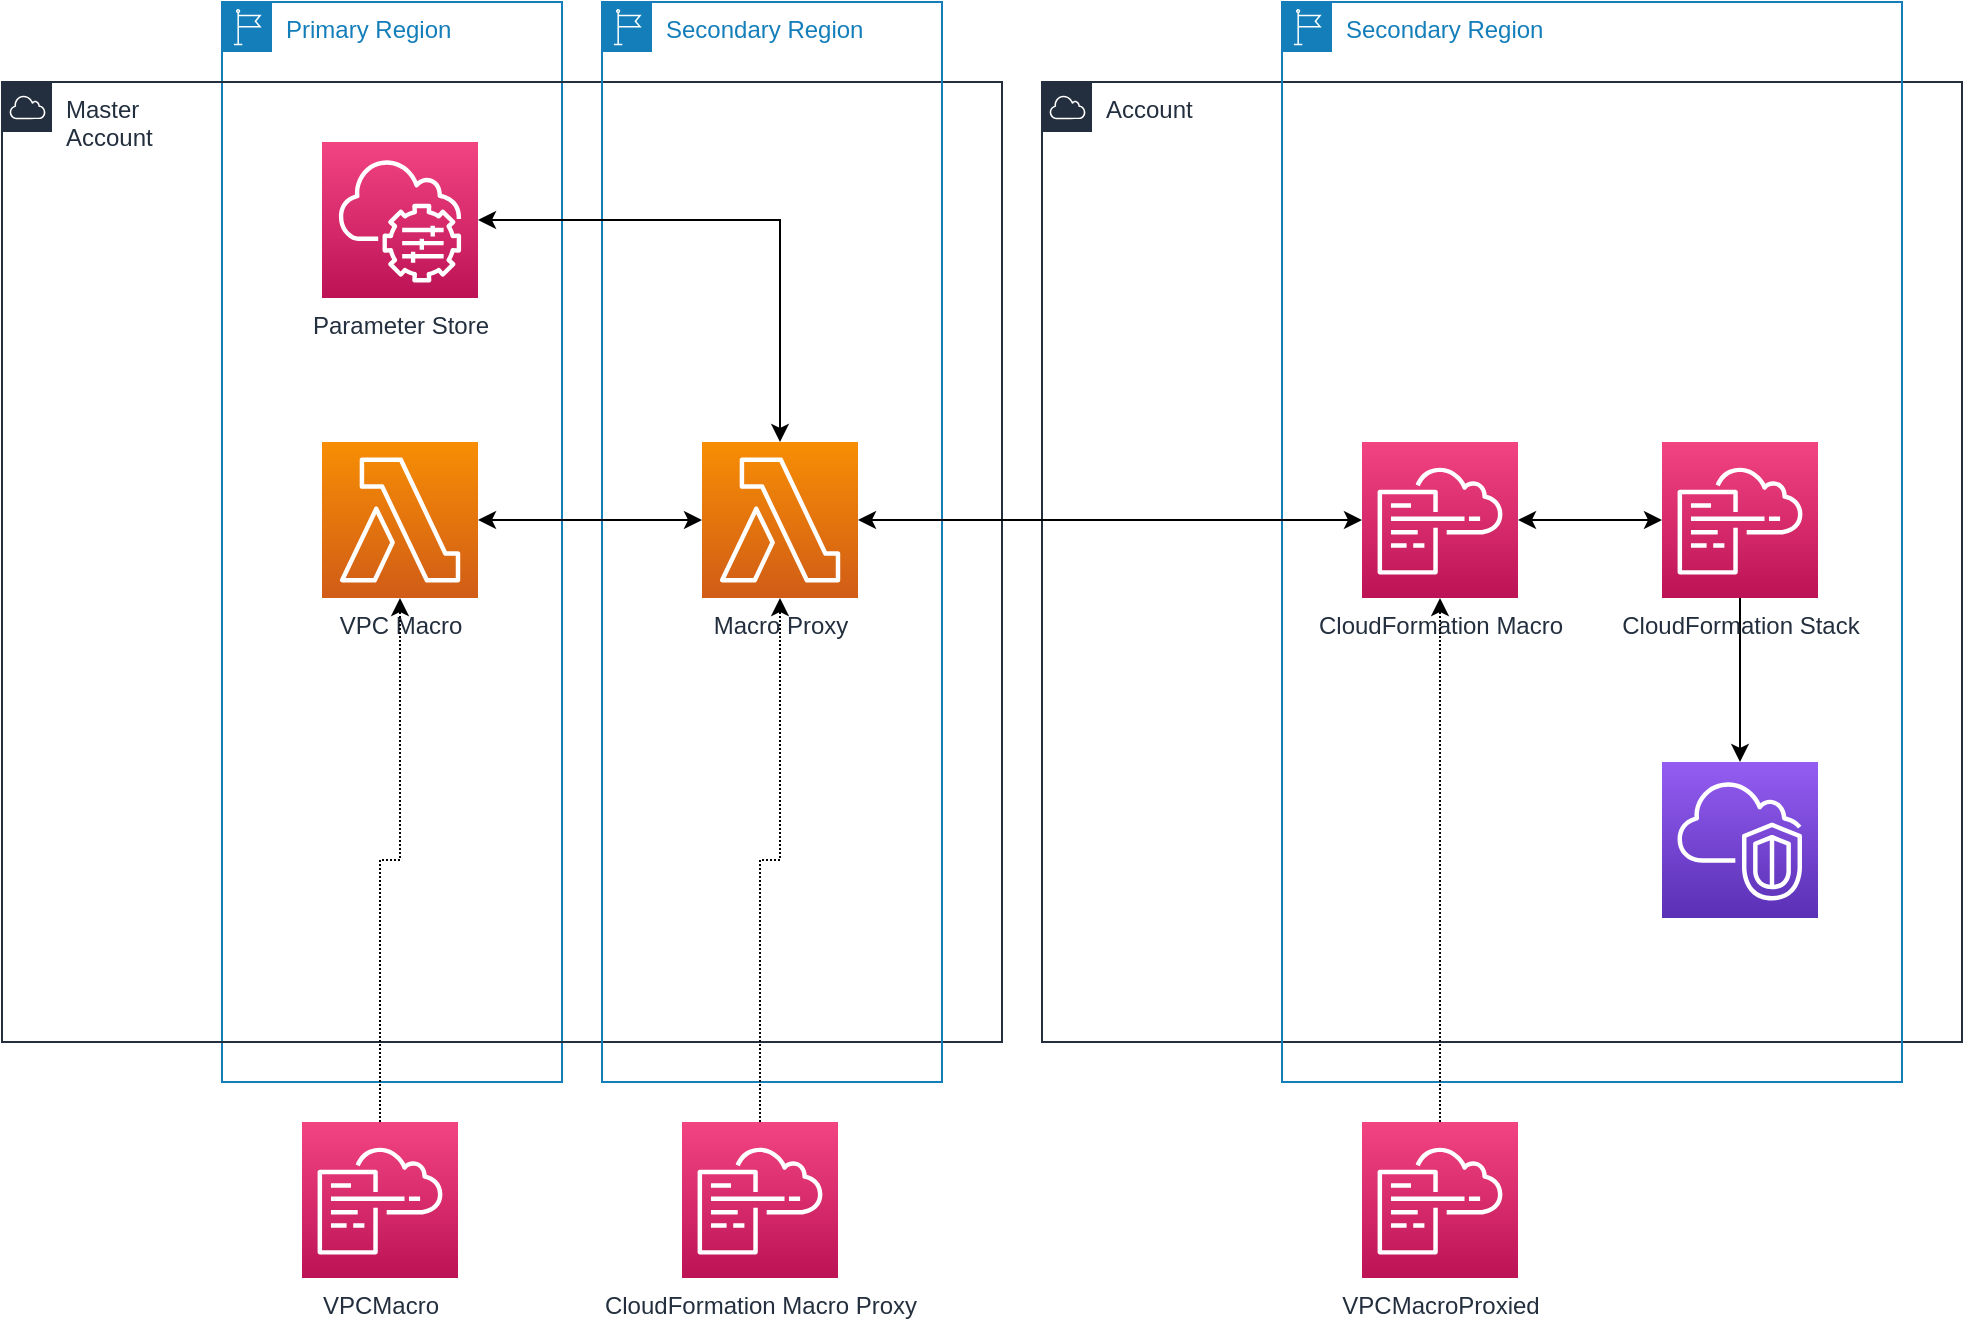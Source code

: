 <mxfile version="12.9.3" type="device"><diagram id="yEWOwLYGrMozBnESxQ81" name="Page-1"><mxGraphModel dx="1296" dy="1204" grid="1" gridSize="10" guides="1" tooltips="1" connect="1" arrows="1" fold="1" page="1" pageScale="1" pageWidth="1169" pageHeight="827" math="0" shadow="0"><root><mxCell id="0"/><mxCell id="1" parent="0"/><mxCell id="1NHxQNBxNPS8hqE18sMJ-8" value="Account" style="points=[[0,0],[0.25,0],[0.5,0],[0.75,0],[1,0],[1,0.25],[1,0.5],[1,0.75],[1,1],[0.75,1],[0.5,1],[0.25,1],[0,1],[0,0.75],[0,0.5],[0,0.25]];outlineConnect=0;gradientColor=none;html=1;whiteSpace=wrap;fontSize=12;fontStyle=0;shape=mxgraph.aws4.group;grIcon=mxgraph.aws4.group_aws_cloud;strokeColor=#232F3E;fillColor=none;verticalAlign=top;align=left;spacingLeft=30;fontColor=#232F3E;dashed=0;" vertex="1" parent="1"><mxGeometry x="580" y="80" width="460" height="480" as="geometry"/></mxCell><mxCell id="1NHxQNBxNPS8hqE18sMJ-9" value="Secondary Region" style="points=[[0,0],[0.25,0],[0.5,0],[0.75,0],[1,0],[1,0.25],[1,0.5],[1,0.75],[1,1],[0.75,1],[0.5,1],[0.25,1],[0,1],[0,0.75],[0,0.5],[0,0.25]];outlineConnect=0;gradientColor=none;html=1;whiteSpace=wrap;fontSize=12;fontStyle=0;shape=mxgraph.aws4.group;grIcon=mxgraph.aws4.group_region;strokeColor=#147EBA;fillColor=none;verticalAlign=top;align=left;spacingLeft=30;fontColor=#147EBA;dashed=0;" vertex="1" parent="1"><mxGeometry x="700" y="40" width="310" height="540" as="geometry"/></mxCell><mxCell id="1NHxQNBxNPS8hqE18sMJ-19" value="Primary Region" style="points=[[0,0],[0.25,0],[0.5,0],[0.75,0],[1,0],[1,0.25],[1,0.5],[1,0.75],[1,1],[0.75,1],[0.5,1],[0.25,1],[0,1],[0,0.75],[0,0.5],[0,0.25]];outlineConnect=0;gradientColor=none;html=1;whiteSpace=wrap;fontSize=12;fontStyle=0;shape=mxgraph.aws4.group;grIcon=mxgraph.aws4.group_region;strokeColor=#147EBA;fillColor=none;verticalAlign=top;align=left;spacingLeft=30;fontColor=#147EBA;dashed=0;" vertex="1" parent="1"><mxGeometry x="170" y="40" width="170" height="540" as="geometry"/></mxCell><mxCell id="1NHxQNBxNPS8hqE18sMJ-15" value="Master&lt;br&gt;Account" style="points=[[0,0],[0.25,0],[0.5,0],[0.75,0],[1,0],[1,0.25],[1,0.5],[1,0.75],[1,1],[0.75,1],[0.5,1],[0.25,1],[0,1],[0,0.75],[0,0.5],[0,0.25]];outlineConnect=0;gradientColor=none;html=1;whiteSpace=wrap;fontSize=12;fontStyle=0;shape=mxgraph.aws4.group;grIcon=mxgraph.aws4.group_aws_cloud;strokeColor=#232F3E;fillColor=none;verticalAlign=top;align=left;spacingLeft=30;fontColor=#232F3E;dashed=0;" vertex="1" parent="1"><mxGeometry x="60" y="80" width="500" height="480" as="geometry"/></mxCell><mxCell id="1NHxQNBxNPS8hqE18sMJ-16" value="Secondary Region" style="points=[[0,0],[0.25,0],[0.5,0],[0.75,0],[1,0],[1,0.25],[1,0.5],[1,0.75],[1,1],[0.75,1],[0.5,1],[0.25,1],[0,1],[0,0.75],[0,0.5],[0,0.25]];outlineConnect=0;gradientColor=none;html=1;whiteSpace=wrap;fontSize=12;fontStyle=0;shape=mxgraph.aws4.group;grIcon=mxgraph.aws4.group_region;strokeColor=#147EBA;fillColor=none;verticalAlign=top;align=left;spacingLeft=30;fontColor=#147EBA;dashed=0;" vertex="1" parent="1"><mxGeometry x="360" y="40" width="170" height="540" as="geometry"/></mxCell><mxCell id="1NHxQNBxNPS8hqE18sMJ-4" style="edgeStyle=orthogonalEdgeStyle;rounded=0;orthogonalLoop=1;jettySize=auto;html=1;" edge="1" parent="1" source="1NHxQNBxNPS8hqE18sMJ-1" target="1NHxQNBxNPS8hqE18sMJ-2"><mxGeometry relative="1" as="geometry"/></mxCell><mxCell id="1NHxQNBxNPS8hqE18sMJ-5" style="edgeStyle=orthogonalEdgeStyle;rounded=0;orthogonalLoop=1;jettySize=auto;html=1;startArrow=classic;startFill=1;" edge="1" parent="1" source="1NHxQNBxNPS8hqE18sMJ-6" target="1NHxQNBxNPS8hqE18sMJ-3"><mxGeometry relative="1" as="geometry"/></mxCell><mxCell id="1NHxQNBxNPS8hqE18sMJ-1" value="CloudFormation Stack" style="outlineConnect=0;fontColor=#232F3E;gradientColor=#F34482;gradientDirection=north;fillColor=#BC1356;strokeColor=#ffffff;dashed=0;verticalLabelPosition=bottom;verticalAlign=top;align=center;html=1;fontSize=12;fontStyle=0;aspect=fixed;shape=mxgraph.aws4.resourceIcon;resIcon=mxgraph.aws4.cloudformation;" vertex="1" parent="1"><mxGeometry x="890" y="260" width="78" height="78" as="geometry"/></mxCell><mxCell id="1NHxQNBxNPS8hqE18sMJ-2" value="" style="outlineConnect=0;fontColor=#232F3E;gradientColor=#945DF2;gradientDirection=north;fillColor=#5A30B5;strokeColor=#ffffff;dashed=0;verticalLabelPosition=bottom;verticalAlign=top;align=center;html=1;fontSize=12;fontStyle=0;aspect=fixed;shape=mxgraph.aws4.resourceIcon;resIcon=mxgraph.aws4.vpc;" vertex="1" parent="1"><mxGeometry x="890" y="420" width="78" height="78" as="geometry"/></mxCell><mxCell id="1NHxQNBxNPS8hqE18sMJ-18" style="edgeStyle=orthogonalEdgeStyle;rounded=0;orthogonalLoop=1;jettySize=auto;html=1;startArrow=classic;startFill=1;" edge="1" parent="1" source="1NHxQNBxNPS8hqE18sMJ-3" target="1NHxQNBxNPS8hqE18sMJ-17"><mxGeometry relative="1" as="geometry"><Array as="points"><mxPoint x="449" y="149"/></Array></mxGeometry></mxCell><mxCell id="1NHxQNBxNPS8hqE18sMJ-21" style="edgeStyle=orthogonalEdgeStyle;rounded=0;orthogonalLoop=1;jettySize=auto;html=1;startArrow=classic;startFill=1;" edge="1" parent="1" source="1NHxQNBxNPS8hqE18sMJ-3" target="1NHxQNBxNPS8hqE18sMJ-20"><mxGeometry relative="1" as="geometry"/></mxCell><mxCell id="1NHxQNBxNPS8hqE18sMJ-3" value="Macro Proxy" style="outlineConnect=0;fontColor=#232F3E;gradientColor=#F78E04;gradientDirection=north;fillColor=#D05C17;strokeColor=#ffffff;dashed=0;verticalLabelPosition=bottom;verticalAlign=top;align=center;html=1;fontSize=12;fontStyle=0;aspect=fixed;shape=mxgraph.aws4.resourceIcon;resIcon=mxgraph.aws4.lambda;" vertex="1" parent="1"><mxGeometry x="410" y="260" width="78" height="78" as="geometry"/></mxCell><mxCell id="1NHxQNBxNPS8hqE18sMJ-6" value="CloudFormation Macro" style="outlineConnect=0;fontColor=#232F3E;gradientColor=#F34482;gradientDirection=north;fillColor=#BC1356;strokeColor=#ffffff;dashed=0;verticalLabelPosition=bottom;verticalAlign=top;align=center;html=1;fontSize=12;fontStyle=0;aspect=fixed;shape=mxgraph.aws4.resourceIcon;resIcon=mxgraph.aws4.cloudformation;" vertex="1" parent="1"><mxGeometry x="740" y="260" width="78" height="78" as="geometry"/></mxCell><mxCell id="1NHxQNBxNPS8hqE18sMJ-7" style="edgeStyle=orthogonalEdgeStyle;rounded=0;orthogonalLoop=1;jettySize=auto;html=1;startArrow=classic;startFill=1;" edge="1" parent="1" source="1NHxQNBxNPS8hqE18sMJ-1" target="1NHxQNBxNPS8hqE18sMJ-6"><mxGeometry relative="1" as="geometry"><mxPoint x="890" y="299" as="sourcePoint"/><mxPoint x="658" y="299" as="targetPoint"/></mxGeometry></mxCell><mxCell id="1NHxQNBxNPS8hqE18sMJ-17" value="Parameter Store" style="outlineConnect=0;fontColor=#232F3E;gradientColor=#F34482;gradientDirection=north;fillColor=#BC1356;strokeColor=#ffffff;dashed=0;verticalLabelPosition=bottom;verticalAlign=top;align=center;html=1;fontSize=12;fontStyle=0;aspect=fixed;shape=mxgraph.aws4.resourceIcon;resIcon=mxgraph.aws4.systems_manager;" vertex="1" parent="1"><mxGeometry x="220" y="110" width="78" height="78" as="geometry"/></mxCell><mxCell id="1NHxQNBxNPS8hqE18sMJ-20" value="VPC Macro" style="outlineConnect=0;fontColor=#232F3E;gradientColor=#F78E04;gradientDirection=north;fillColor=#D05C17;strokeColor=#ffffff;dashed=0;verticalLabelPosition=bottom;verticalAlign=top;align=center;html=1;fontSize=12;fontStyle=0;aspect=fixed;shape=mxgraph.aws4.resourceIcon;resIcon=mxgraph.aws4.lambda;" vertex="1" parent="1"><mxGeometry x="220" y="260" width="78" height="78" as="geometry"/></mxCell><mxCell id="1NHxQNBxNPS8hqE18sMJ-23" style="edgeStyle=orthogonalEdgeStyle;rounded=0;orthogonalLoop=1;jettySize=auto;html=1;startArrow=none;startFill=0;dashed=1;dashPattern=1 1;" edge="1" parent="1" source="1NHxQNBxNPS8hqE18sMJ-22" target="1NHxQNBxNPS8hqE18sMJ-6"><mxGeometry relative="1" as="geometry"/></mxCell><mxCell id="1NHxQNBxNPS8hqE18sMJ-22" value="VPCMacroProxied" style="outlineConnect=0;fontColor=#232F3E;gradientColor=#F34482;gradientDirection=north;fillColor=#BC1356;strokeColor=#ffffff;dashed=0;verticalLabelPosition=bottom;verticalAlign=top;align=center;html=1;fontSize=12;fontStyle=0;aspect=fixed;shape=mxgraph.aws4.resourceIcon;resIcon=mxgraph.aws4.cloudformation;" vertex="1" parent="1"><mxGeometry x="740" y="600" width="78" height="78" as="geometry"/></mxCell><mxCell id="1NHxQNBxNPS8hqE18sMJ-27" style="edgeStyle=orthogonalEdgeStyle;rounded=0;orthogonalLoop=1;jettySize=auto;html=1;dashed=1;dashPattern=1 1;startArrow=none;startFill=0;" edge="1" parent="1" source="1NHxQNBxNPS8hqE18sMJ-24" target="1NHxQNBxNPS8hqE18sMJ-3"><mxGeometry relative="1" as="geometry"/></mxCell><mxCell id="1NHxQNBxNPS8hqE18sMJ-24" value="CloudFormation Macro Proxy" style="outlineConnect=0;fontColor=#232F3E;gradientColor=#F34482;gradientDirection=north;fillColor=#BC1356;strokeColor=#ffffff;dashed=0;verticalLabelPosition=bottom;verticalAlign=top;align=center;html=1;fontSize=12;fontStyle=0;aspect=fixed;shape=mxgraph.aws4.resourceIcon;resIcon=mxgraph.aws4.cloudformation;" vertex="1" parent="1"><mxGeometry x="400" y="600" width="78" height="78" as="geometry"/></mxCell><mxCell id="1NHxQNBxNPS8hqE18sMJ-26" style="edgeStyle=orthogonalEdgeStyle;rounded=0;orthogonalLoop=1;jettySize=auto;html=1;dashed=1;dashPattern=1 1;startArrow=none;startFill=0;" edge="1" parent="1" source="1NHxQNBxNPS8hqE18sMJ-25" target="1NHxQNBxNPS8hqE18sMJ-20"><mxGeometry relative="1" as="geometry"/></mxCell><mxCell id="1NHxQNBxNPS8hqE18sMJ-25" value="VPCMacro" style="outlineConnect=0;fontColor=#232F3E;gradientColor=#F34482;gradientDirection=north;fillColor=#BC1356;strokeColor=#ffffff;dashed=0;verticalLabelPosition=bottom;verticalAlign=top;align=center;html=1;fontSize=12;fontStyle=0;aspect=fixed;shape=mxgraph.aws4.resourceIcon;resIcon=mxgraph.aws4.cloudformation;" vertex="1" parent="1"><mxGeometry x="210" y="600" width="78" height="78" as="geometry"/></mxCell></root></mxGraphModel></diagram></mxfile>